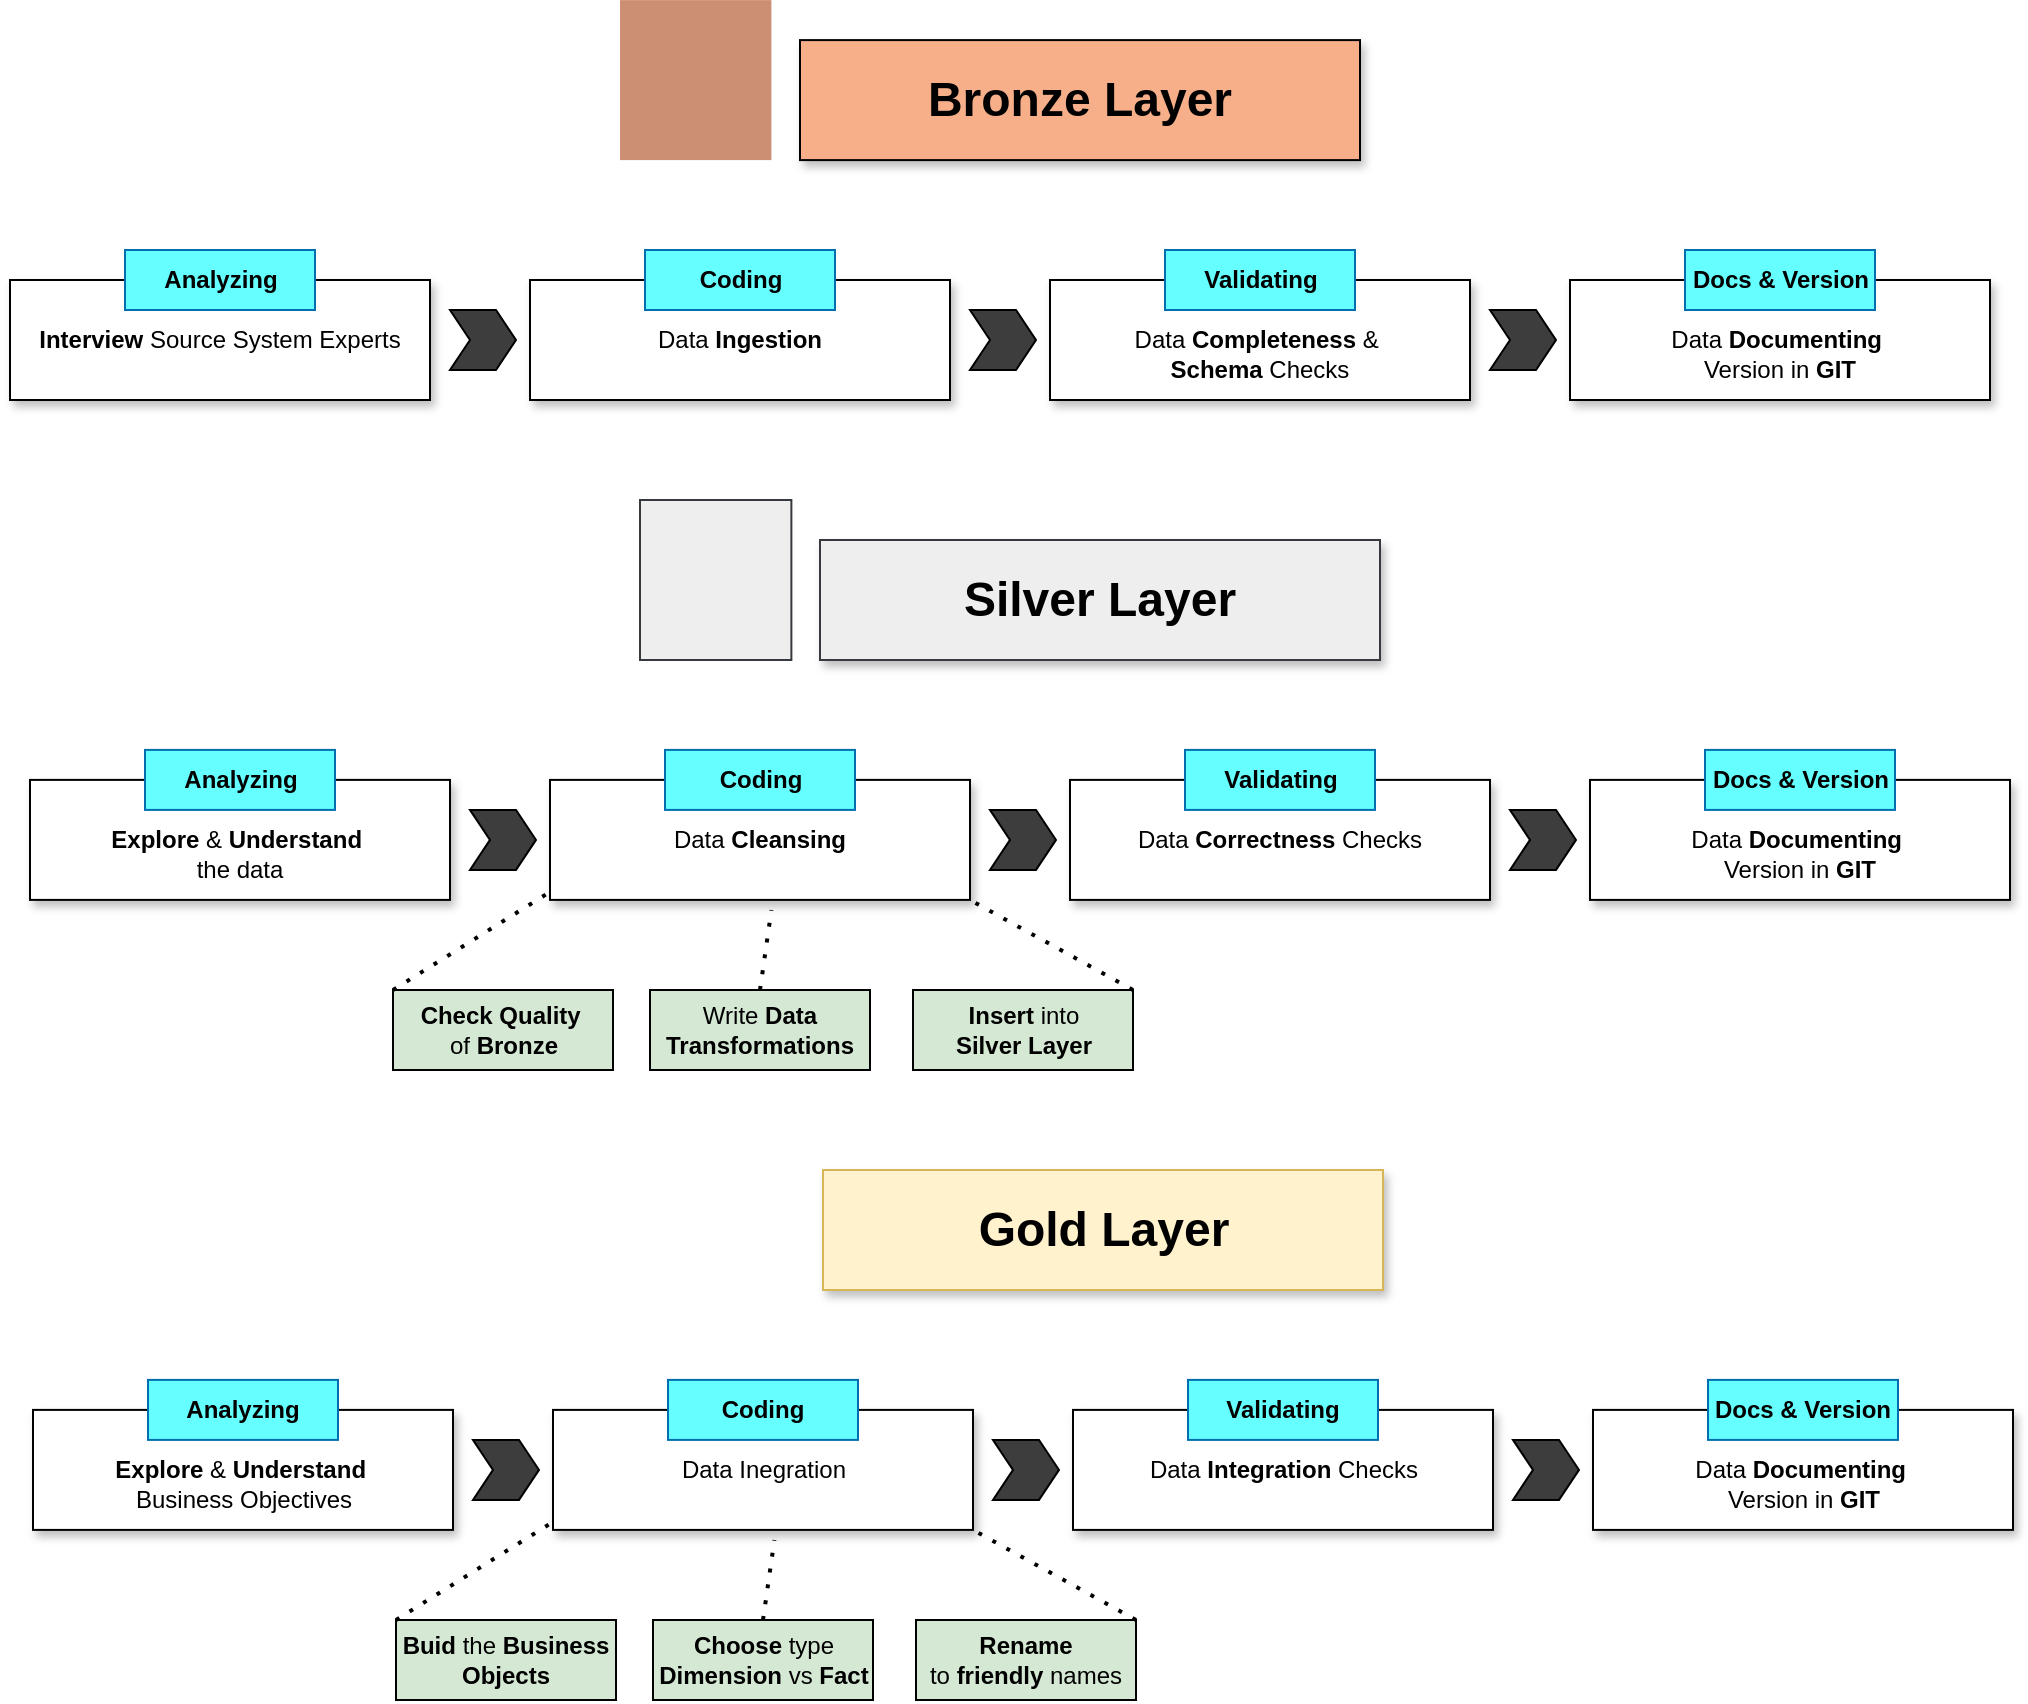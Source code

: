 <mxfile version="26.0.9">
  <diagram name="Page-1" id="AhT9I5dHA7N7V3ZJyqeo">
    <mxGraphModel dx="1209" dy="875" grid="1" gridSize="10" guides="1" tooltips="1" connect="1" arrows="1" fold="1" page="1" pageScale="1" pageWidth="1100" pageHeight="850" background="none" math="0" shadow="0">
      <root>
        <mxCell id="0" />
        <mxCell id="1" parent="0" />
        <mxCell id="UeVcTxfl1f0NLnuTEzfS-1" value="" style="points=[];aspect=fixed;html=1;align=center;shadow=0;dashed=0;fillColor=#CC8F73;strokeColor=none;shape=mxgraph.alibaba_cloud.multi-mode_database_lindorm;" parent="1" vertex="1">
          <mxGeometry x="365" y="75.05" width="75.69" height="80" as="geometry" />
        </mxCell>
        <mxCell id="UeVcTxfl1f0NLnuTEzfS-2" value="&lt;font style=&quot;font-size: 24px;&quot;&gt;&lt;b&gt;Bronze Layer&lt;/b&gt;&lt;/font&gt;" style="rounded=0;whiteSpace=wrap;html=1;fillColor=#F7AF8A;strokeColor=#000000;shadow=1;" parent="1" vertex="1">
          <mxGeometry x="455" y="95.05" width="280" height="60" as="geometry" />
        </mxCell>
        <mxCell id="UeVcTxfl1f0NLnuTEzfS-3" value="&lt;b&gt;Interview &lt;/b&gt;Source System Experts" style="rounded=0;whiteSpace=wrap;html=1;shadow=1;" parent="1" vertex="1">
          <mxGeometry x="60" y="215" width="210" height="60" as="geometry" />
        </mxCell>
        <mxCell id="UeVcTxfl1f0NLnuTEzfS-4" value="&lt;font style=&quot;color: rgb(0, 0, 0);&quot;&gt;&lt;b&gt;Analyzing&lt;/b&gt;&lt;/font&gt;" style="rounded=0;whiteSpace=wrap;html=1;fillColor=#66FFFF;strokeColor=#006EAF;fontColor=#ffffff;" parent="1" vertex="1">
          <mxGeometry x="117.5" y="200" width="95" height="30" as="geometry" />
        </mxCell>
        <mxCell id="UeVcTxfl1f0NLnuTEzfS-10" value="Data &lt;b&gt;Ingestion&lt;/b&gt;" style="rounded=0;whiteSpace=wrap;html=1;shadow=1;" parent="1" vertex="1">
          <mxGeometry x="320" y="215" width="210" height="60" as="geometry" />
        </mxCell>
        <mxCell id="UeVcTxfl1f0NLnuTEzfS-11" value="&lt;font style=&quot;color: rgb(0, 0, 0);&quot;&gt;&lt;b&gt;Coding&lt;/b&gt;&lt;/font&gt;" style="rounded=0;whiteSpace=wrap;html=1;fillColor=#66FFFF;strokeColor=#006EAF;fontColor=#ffffff;" parent="1" vertex="1">
          <mxGeometry x="377.5" y="200" width="95" height="30" as="geometry" />
        </mxCell>
        <mxCell id="UeVcTxfl1f0NLnuTEzfS-12" value="&lt;div&gt;&lt;br&gt;&lt;/div&gt;Data &lt;b&gt;Completeness &lt;/b&gt;&amp;amp;&amp;nbsp;&lt;div&gt;&lt;b&gt;Schema &lt;/b&gt;Checks&lt;/div&gt;" style="rounded=0;whiteSpace=wrap;html=1;shadow=1;" parent="1" vertex="1">
          <mxGeometry x="580" y="215" width="210" height="60" as="geometry" />
        </mxCell>
        <mxCell id="UeVcTxfl1f0NLnuTEzfS-13" value="&lt;b&gt;&lt;font style=&quot;color: rgb(0, 0, 0);&quot;&gt;Validating&lt;/font&gt;&lt;/b&gt;" style="rounded=0;whiteSpace=wrap;html=1;fillColor=#66FFFF;strokeColor=#006EAF;fontColor=#ffffff;" parent="1" vertex="1">
          <mxGeometry x="637.5" y="200" width="95" height="30" as="geometry" />
        </mxCell>
        <mxCell id="UeVcTxfl1f0NLnuTEzfS-14" value="&lt;div&gt;&lt;br&gt;&lt;/div&gt;Data &lt;b&gt;Documenting&amp;nbsp;&lt;/b&gt;&lt;div&gt;Version in &lt;b&gt;GIT&lt;/b&gt;&lt;/div&gt;" style="rounded=0;whiteSpace=wrap;html=1;shadow=1;" parent="1" vertex="1">
          <mxGeometry x="840" y="215" width="210" height="60" as="geometry" />
        </mxCell>
        <mxCell id="UeVcTxfl1f0NLnuTEzfS-17" value="" style="html=1;shadow=0;dashed=0;align=center;verticalAlign=middle;shape=mxgraph.arrows2.arrow;dy=0;dx=10;notch=10;fillColor=#3D3D3D;" parent="1" vertex="1">
          <mxGeometry x="280" y="230" width="33" height="30" as="geometry" />
        </mxCell>
        <mxCell id="UeVcTxfl1f0NLnuTEzfS-18" value="" style="html=1;shadow=0;dashed=0;align=center;verticalAlign=middle;shape=mxgraph.arrows2.arrow;dy=0;dx=10;notch=10;fillColor=#3D3D3D;" parent="1" vertex="1">
          <mxGeometry x="540" y="230" width="33" height="30" as="geometry" />
        </mxCell>
        <mxCell id="UeVcTxfl1f0NLnuTEzfS-19" value="" style="html=1;shadow=0;dashed=0;align=center;verticalAlign=middle;shape=mxgraph.arrows2.arrow;dy=0;dx=10;notch=10;fillColor=#3D3D3D;" parent="1" vertex="1">
          <mxGeometry x="800" y="230" width="33" height="30" as="geometry" />
        </mxCell>
        <mxCell id="UeVcTxfl1f0NLnuTEzfS-20" value="&lt;b&gt;&lt;font style=&quot;color: rgb(0, 0, 0);&quot;&gt;Docs &amp;amp; Version&lt;/font&gt;&lt;/b&gt;" style="rounded=0;whiteSpace=wrap;html=1;fillColor=#66FFFF;strokeColor=#006EAF;fontColor=#ffffff;" parent="1" vertex="1">
          <mxGeometry x="897.5" y="200" width="95" height="30" as="geometry" />
        </mxCell>
        <mxCell id="UeVcTxfl1f0NLnuTEzfS-21" value="" style="points=[];aspect=fixed;html=1;align=center;shadow=0;dashed=0;fillColor=#eeeeee;strokeColor=#36393d;shape=mxgraph.alibaba_cloud.multi-mode_database_lindorm;" parent="1" vertex="1">
          <mxGeometry x="375" y="325" width="75.69" height="80" as="geometry" />
        </mxCell>
        <mxCell id="UeVcTxfl1f0NLnuTEzfS-22" value="&lt;font style=&quot;font-size: 24px;&quot;&gt;&lt;b&gt;Silver Layer&lt;/b&gt;&lt;/font&gt;" style="rounded=0;whiteSpace=wrap;html=1;fillColor=#eeeeee;strokeColor=#36393d;shadow=1;" parent="1" vertex="1">
          <mxGeometry x="465" y="345" width="280" height="60" as="geometry" />
        </mxCell>
        <mxCell id="UeVcTxfl1f0NLnuTEzfS-23" value="&lt;div&gt;&lt;br&gt;&lt;/div&gt;&lt;b&gt;Explore &lt;/b&gt;&amp;amp; &lt;b&gt;Understand&amp;nbsp;&lt;/b&gt;&lt;div&gt;the data&lt;/div&gt;" style="rounded=0;whiteSpace=wrap;html=1;shadow=1;" parent="1" vertex="1">
          <mxGeometry x="70" y="464.95" width="210" height="60" as="geometry" />
        </mxCell>
        <mxCell id="UeVcTxfl1f0NLnuTEzfS-24" value="&lt;font style=&quot;color: rgb(0, 0, 0);&quot;&gt;&lt;b&gt;Analyzing&lt;/b&gt;&lt;/font&gt;" style="rounded=0;whiteSpace=wrap;html=1;fillColor=#66FFFF;strokeColor=#006EAF;fontColor=#ffffff;" parent="1" vertex="1">
          <mxGeometry x="127.5" y="449.95" width="95" height="30" as="geometry" />
        </mxCell>
        <mxCell id="UeVcTxfl1f0NLnuTEzfS-25" value="Data &lt;b&gt;Cleansing&lt;/b&gt;" style="rounded=0;whiteSpace=wrap;html=1;shadow=1;" parent="1" vertex="1">
          <mxGeometry x="330" y="464.95" width="210" height="60" as="geometry" />
        </mxCell>
        <mxCell id="UeVcTxfl1f0NLnuTEzfS-26" value="&lt;font style=&quot;color: rgb(0, 0, 0);&quot;&gt;&lt;b&gt;Coding&lt;/b&gt;&lt;/font&gt;" style="rounded=0;whiteSpace=wrap;html=1;fillColor=#66FFFF;strokeColor=#006EAF;fontColor=#ffffff;" parent="1" vertex="1">
          <mxGeometry x="387.5" y="449.95" width="95" height="30" as="geometry" />
        </mxCell>
        <mxCell id="UeVcTxfl1f0NLnuTEzfS-27" value="&lt;div&gt;Data &lt;b&gt;Correctness &lt;/b&gt;Checks&lt;/div&gt;" style="rounded=0;whiteSpace=wrap;html=1;shadow=1;" parent="1" vertex="1">
          <mxGeometry x="590" y="464.95" width="210" height="60" as="geometry" />
        </mxCell>
        <mxCell id="UeVcTxfl1f0NLnuTEzfS-28" value="&lt;b&gt;&lt;font style=&quot;color: rgb(0, 0, 0);&quot;&gt;Validating&lt;/font&gt;&lt;/b&gt;" style="rounded=0;whiteSpace=wrap;html=1;fillColor=#66FFFF;strokeColor=#006EAF;fontColor=#ffffff;" parent="1" vertex="1">
          <mxGeometry x="647.5" y="449.95" width="95" height="30" as="geometry" />
        </mxCell>
        <mxCell id="UeVcTxfl1f0NLnuTEzfS-29" value="&lt;div&gt;&lt;br&gt;&lt;/div&gt;Data &lt;b&gt;Documenting&amp;nbsp;&lt;/b&gt;&lt;div&gt;Version in &lt;b&gt;GIT&lt;/b&gt;&lt;/div&gt;" style="rounded=0;whiteSpace=wrap;html=1;shadow=1;" parent="1" vertex="1">
          <mxGeometry x="850" y="464.95" width="210" height="60" as="geometry" />
        </mxCell>
        <mxCell id="UeVcTxfl1f0NLnuTEzfS-30" value="" style="html=1;shadow=0;dashed=0;align=center;verticalAlign=middle;shape=mxgraph.arrows2.arrow;dy=0;dx=10;notch=10;fillColor=#3D3D3D;" parent="1" vertex="1">
          <mxGeometry x="290" y="479.95" width="33" height="30" as="geometry" />
        </mxCell>
        <mxCell id="UeVcTxfl1f0NLnuTEzfS-31" value="" style="html=1;shadow=0;dashed=0;align=center;verticalAlign=middle;shape=mxgraph.arrows2.arrow;dy=0;dx=10;notch=10;fillColor=#3D3D3D;" parent="1" vertex="1">
          <mxGeometry x="550" y="479.95" width="33" height="30" as="geometry" />
        </mxCell>
        <mxCell id="UeVcTxfl1f0NLnuTEzfS-32" value="" style="html=1;shadow=0;dashed=0;align=center;verticalAlign=middle;shape=mxgraph.arrows2.arrow;dy=0;dx=10;notch=10;fillColor=#3D3D3D;" parent="1" vertex="1">
          <mxGeometry x="810" y="479.95" width="33" height="30" as="geometry" />
        </mxCell>
        <mxCell id="UeVcTxfl1f0NLnuTEzfS-33" value="&lt;b&gt;&lt;font style=&quot;color: rgb(0, 0, 0);&quot;&gt;Docs &amp;amp; Version&lt;/font&gt;&lt;/b&gt;" style="rounded=0;whiteSpace=wrap;html=1;fillColor=#66FFFF;strokeColor=#006EAF;fontColor=#ffffff;" parent="1" vertex="1">
          <mxGeometry x="907.5" y="449.95" width="95" height="30" as="geometry" />
        </mxCell>
        <mxCell id="UeVcTxfl1f0NLnuTEzfS-34" value="&lt;b&gt;Check Quality&amp;nbsp;&lt;/b&gt;&lt;div&gt;of &lt;b&gt;Bronze&lt;/b&gt;&lt;/div&gt;" style="rounded=0;whiteSpace=wrap;html=1;fillColor=#d5e8d4;strokeColor=#000000;" parent="1" vertex="1">
          <mxGeometry x="251.5" y="570" width="110" height="40" as="geometry" />
        </mxCell>
        <mxCell id="UeVcTxfl1f0NLnuTEzfS-35" value="Write &lt;b&gt;Data&lt;/b&gt;&lt;div&gt;&lt;b&gt;Transformations&lt;/b&gt;&lt;/div&gt;" style="rounded=0;whiteSpace=wrap;html=1;fillColor=#d5e8d4;strokeColor=#000000;" parent="1" vertex="1">
          <mxGeometry x="380" y="570" width="110" height="40" as="geometry" />
        </mxCell>
        <mxCell id="UeVcTxfl1f0NLnuTEzfS-36" value="&lt;b&gt;Insert &lt;/b&gt;into&lt;div&gt;&lt;b&gt;Silver Layer&lt;/b&gt;&lt;/div&gt;" style="rounded=0;whiteSpace=wrap;html=1;fillColor=#d5e8d4;strokeColor=#000000;" parent="1" vertex="1">
          <mxGeometry x="511.5" y="570" width="110" height="40" as="geometry" />
        </mxCell>
        <mxCell id="UeVcTxfl1f0NLnuTEzfS-38" value="" style="endArrow=none;dashed=1;html=1;dashPattern=1 3;strokeWidth=2;rounded=0;exitX=0;exitY=0;exitDx=0;exitDy=0;" parent="1" source="UeVcTxfl1f0NLnuTEzfS-34" edge="1">
          <mxGeometry width="50" height="50" relative="1" as="geometry">
            <mxPoint x="281.5" y="570" as="sourcePoint" />
            <mxPoint x="331.5" y="520" as="targetPoint" />
          </mxGeometry>
        </mxCell>
        <mxCell id="UeVcTxfl1f0NLnuTEzfS-39" value="" style="endArrow=none;dashed=1;html=1;dashPattern=1 3;strokeWidth=2;rounded=0;fontStyle=1;exitX=1;exitY=0;exitDx=0;exitDy=0;" parent="1" source="UeVcTxfl1f0NLnuTEzfS-36" edge="1">
          <mxGeometry width="50" height="50" relative="1" as="geometry">
            <mxPoint x="490" y="574.95" as="sourcePoint" />
            <mxPoint x="540" y="524.95" as="targetPoint" />
            <Array as="points" />
          </mxGeometry>
        </mxCell>
        <mxCell id="UeVcTxfl1f0NLnuTEzfS-41" value="" style="endArrow=none;dashed=1;html=1;dashPattern=1 3;strokeWidth=2;rounded=0;exitX=0.5;exitY=0;exitDx=0;exitDy=0;" parent="1" source="UeVcTxfl1f0NLnuTEzfS-35" edge="1">
          <mxGeometry width="50" height="50" relative="1" as="geometry">
            <mxPoint x="390.69" y="580" as="sourcePoint" />
            <mxPoint x="440.69" y="530" as="targetPoint" />
          </mxGeometry>
        </mxCell>
        <mxCell id="iIQ-U_WLHuU4zkDXn-ZH-1" value="&lt;font style=&quot;font-size: 24px;&quot;&gt;&lt;b&gt;Gold Layer&lt;/b&gt;&lt;/font&gt;" style="rounded=0;whiteSpace=wrap;html=1;fillColor=#fff2cc;strokeColor=#d6b656;shadow=1;" vertex="1" parent="1">
          <mxGeometry x="466.5" y="660" width="280" height="60" as="geometry" />
        </mxCell>
        <mxCell id="iIQ-U_WLHuU4zkDXn-ZH-2" value="&lt;div&gt;&lt;br&gt;&lt;/div&gt;&lt;b&gt;Explore &lt;/b&gt;&amp;amp; &lt;b&gt;Understand&amp;nbsp;&lt;/b&gt;&lt;div&gt;Business Objectives&lt;/div&gt;" style="rounded=0;whiteSpace=wrap;html=1;shadow=1;" vertex="1" parent="1">
          <mxGeometry x="71.5" y="779.95" width="210" height="60" as="geometry" />
        </mxCell>
        <mxCell id="iIQ-U_WLHuU4zkDXn-ZH-3" value="&lt;font style=&quot;color: rgb(0, 0, 0);&quot;&gt;&lt;b&gt;Analyzing&lt;/b&gt;&lt;/font&gt;" style="rounded=0;whiteSpace=wrap;html=1;fillColor=#66FFFF;strokeColor=#006EAF;fontColor=#ffffff;" vertex="1" parent="1">
          <mxGeometry x="129" y="764.95" width="95" height="30" as="geometry" />
        </mxCell>
        <mxCell id="iIQ-U_WLHuU4zkDXn-ZH-4" value="Data Inegration" style="rounded=0;whiteSpace=wrap;html=1;shadow=1;" vertex="1" parent="1">
          <mxGeometry x="331.5" y="779.95" width="210" height="60" as="geometry" />
        </mxCell>
        <mxCell id="iIQ-U_WLHuU4zkDXn-ZH-5" value="&lt;font style=&quot;color: rgb(0, 0, 0);&quot;&gt;&lt;b&gt;Coding&lt;/b&gt;&lt;/font&gt;" style="rounded=0;whiteSpace=wrap;html=1;fillColor=#66FFFF;strokeColor=#006EAF;fontColor=#ffffff;" vertex="1" parent="1">
          <mxGeometry x="389" y="764.95" width="95" height="30" as="geometry" />
        </mxCell>
        <mxCell id="iIQ-U_WLHuU4zkDXn-ZH-6" value="&lt;div&gt;Data &lt;b&gt;Integration&amp;nbsp;&lt;/b&gt;Checks&lt;/div&gt;" style="rounded=0;whiteSpace=wrap;html=1;shadow=1;" vertex="1" parent="1">
          <mxGeometry x="591.5" y="779.95" width="210" height="60" as="geometry" />
        </mxCell>
        <mxCell id="iIQ-U_WLHuU4zkDXn-ZH-7" value="&lt;b&gt;&lt;font style=&quot;color: rgb(0, 0, 0);&quot;&gt;Validating&lt;/font&gt;&lt;/b&gt;" style="rounded=0;whiteSpace=wrap;html=1;fillColor=#66FFFF;strokeColor=#006EAF;fontColor=#ffffff;" vertex="1" parent="1">
          <mxGeometry x="649" y="764.95" width="95" height="30" as="geometry" />
        </mxCell>
        <mxCell id="iIQ-U_WLHuU4zkDXn-ZH-8" value="&lt;div&gt;&lt;br&gt;&lt;/div&gt;Data &lt;b&gt;Documenting&amp;nbsp;&lt;/b&gt;&lt;div&gt;Version in &lt;b&gt;GIT&lt;/b&gt;&lt;/div&gt;" style="rounded=0;whiteSpace=wrap;html=1;shadow=1;" vertex="1" parent="1">
          <mxGeometry x="851.5" y="779.95" width="210" height="60" as="geometry" />
        </mxCell>
        <mxCell id="iIQ-U_WLHuU4zkDXn-ZH-9" value="" style="html=1;shadow=0;dashed=0;align=center;verticalAlign=middle;shape=mxgraph.arrows2.arrow;dy=0;dx=10;notch=10;fillColor=#3D3D3D;" vertex="1" parent="1">
          <mxGeometry x="291.5" y="794.95" width="33" height="30" as="geometry" />
        </mxCell>
        <mxCell id="iIQ-U_WLHuU4zkDXn-ZH-10" value="" style="html=1;shadow=0;dashed=0;align=center;verticalAlign=middle;shape=mxgraph.arrows2.arrow;dy=0;dx=10;notch=10;fillColor=#3D3D3D;" vertex="1" parent="1">
          <mxGeometry x="551.5" y="794.95" width="33" height="30" as="geometry" />
        </mxCell>
        <mxCell id="iIQ-U_WLHuU4zkDXn-ZH-11" value="" style="html=1;shadow=0;dashed=0;align=center;verticalAlign=middle;shape=mxgraph.arrows2.arrow;dy=0;dx=10;notch=10;fillColor=#3D3D3D;" vertex="1" parent="1">
          <mxGeometry x="811.5" y="794.95" width="33" height="30" as="geometry" />
        </mxCell>
        <mxCell id="iIQ-U_WLHuU4zkDXn-ZH-12" value="&lt;b&gt;&lt;font style=&quot;color: rgb(0, 0, 0);&quot;&gt;Docs &amp;amp; Version&lt;/font&gt;&lt;/b&gt;" style="rounded=0;whiteSpace=wrap;html=1;fillColor=#66FFFF;strokeColor=#006EAF;fontColor=#ffffff;" vertex="1" parent="1">
          <mxGeometry x="909" y="764.95" width="95" height="30" as="geometry" />
        </mxCell>
        <mxCell id="iIQ-U_WLHuU4zkDXn-ZH-13" value="&lt;b&gt;Buid &lt;/b&gt;the &lt;b&gt;Business Objects&lt;/b&gt;" style="rounded=0;whiteSpace=wrap;html=1;fillColor=#d5e8d4;strokeColor=#000000;" vertex="1" parent="1">
          <mxGeometry x="253" y="885" width="110" height="40" as="geometry" />
        </mxCell>
        <mxCell id="iIQ-U_WLHuU4zkDXn-ZH-14" value="&lt;b&gt;Choose &lt;/b&gt;type &lt;b&gt;Dimension &lt;/b&gt;vs &lt;b&gt;Fact&lt;/b&gt;" style="rounded=0;whiteSpace=wrap;html=1;fillColor=#d5e8d4;strokeColor=#000000;" vertex="1" parent="1">
          <mxGeometry x="381.5" y="885" width="110" height="40" as="geometry" />
        </mxCell>
        <mxCell id="iIQ-U_WLHuU4zkDXn-ZH-15" value="&lt;b&gt;Rename&lt;/b&gt;&lt;div&gt;&lt;b&gt;&lt;/b&gt;to &lt;b&gt;friendly &lt;/b&gt;names&lt;/div&gt;" style="rounded=0;whiteSpace=wrap;html=1;fillColor=#d5e8d4;strokeColor=#000000;" vertex="1" parent="1">
          <mxGeometry x="513" y="885" width="110" height="40" as="geometry" />
        </mxCell>
        <mxCell id="iIQ-U_WLHuU4zkDXn-ZH-16" value="" style="endArrow=none;dashed=1;html=1;dashPattern=1 3;strokeWidth=2;rounded=0;exitX=0;exitY=0;exitDx=0;exitDy=0;" edge="1" parent="1" source="iIQ-U_WLHuU4zkDXn-ZH-13">
          <mxGeometry width="50" height="50" relative="1" as="geometry">
            <mxPoint x="283" y="885" as="sourcePoint" />
            <mxPoint x="333" y="835" as="targetPoint" />
          </mxGeometry>
        </mxCell>
        <mxCell id="iIQ-U_WLHuU4zkDXn-ZH-17" value="" style="endArrow=none;dashed=1;html=1;dashPattern=1 3;strokeWidth=2;rounded=0;fontStyle=1;exitX=1;exitY=0;exitDx=0;exitDy=0;" edge="1" parent="1" source="iIQ-U_WLHuU4zkDXn-ZH-15">
          <mxGeometry width="50" height="50" relative="1" as="geometry">
            <mxPoint x="491.5" y="889.95" as="sourcePoint" />
            <mxPoint x="541.5" y="839.95" as="targetPoint" />
            <Array as="points" />
          </mxGeometry>
        </mxCell>
        <mxCell id="iIQ-U_WLHuU4zkDXn-ZH-18" value="" style="endArrow=none;dashed=1;html=1;dashPattern=1 3;strokeWidth=2;rounded=0;exitX=0.5;exitY=0;exitDx=0;exitDy=0;" edge="1" parent="1" source="iIQ-U_WLHuU4zkDXn-ZH-14">
          <mxGeometry width="50" height="50" relative="1" as="geometry">
            <mxPoint x="392.19" y="895" as="sourcePoint" />
            <mxPoint x="442.19" y="845" as="targetPoint" />
          </mxGeometry>
        </mxCell>
      </root>
    </mxGraphModel>
  </diagram>
</mxfile>
